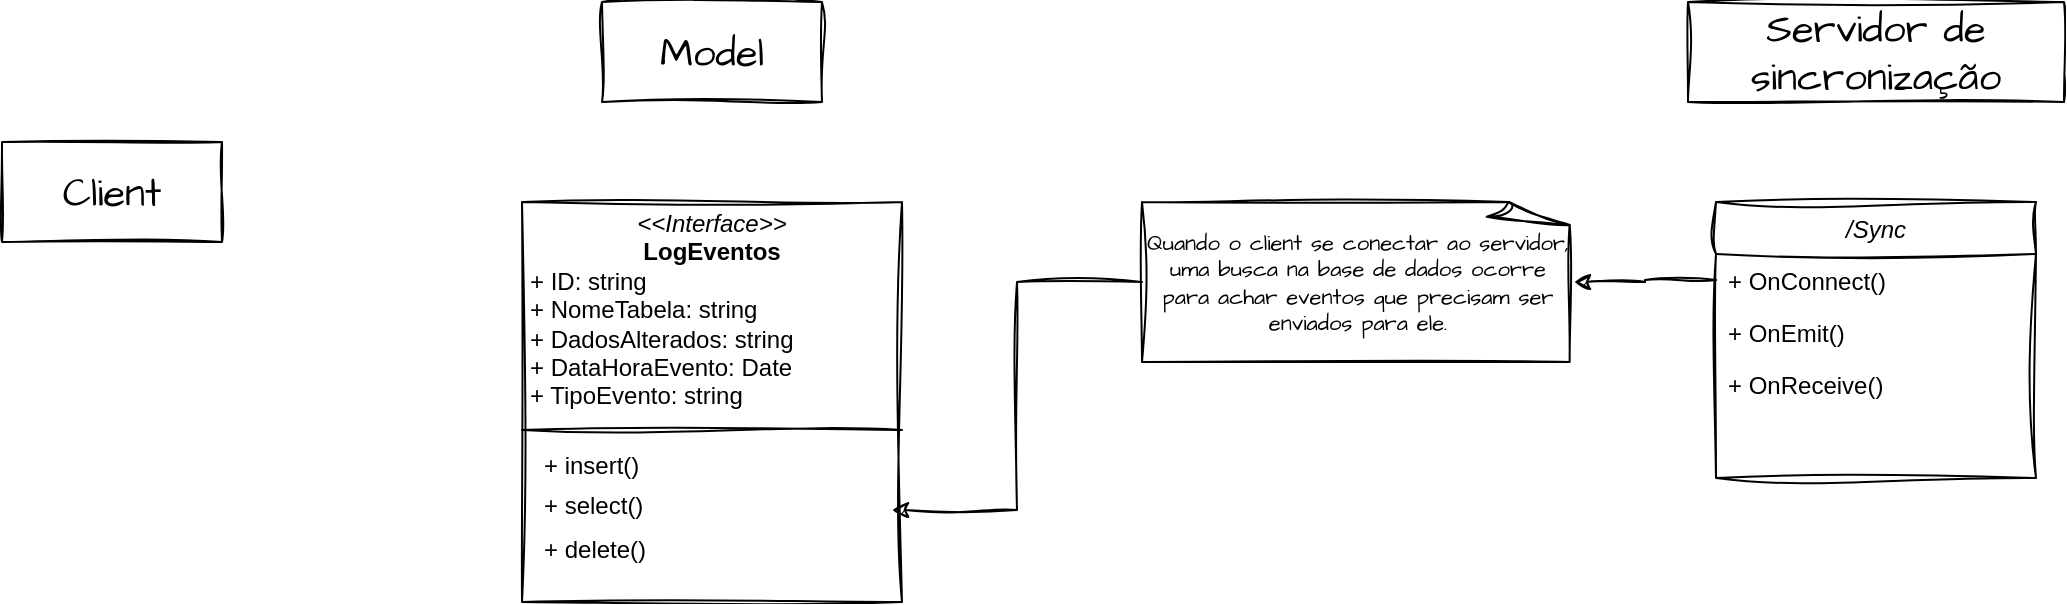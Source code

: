 <mxfile version="22.1.0" type="github">
  <diagram id="C5RBs43oDa-KdzZeNtuy" name="Page-1">
    <mxGraphModel dx="2637" dy="518" grid="1" gridSize="10" guides="1" tooltips="1" connect="1" arrows="1" fold="1" page="1" pageScale="1" pageWidth="827" pageHeight="1169" math="0" shadow="0">
      <root>
        <mxCell id="WIyWlLk6GJQsqaUBKTNV-0" />
        <mxCell id="WIyWlLk6GJQsqaUBKTNV-1" parent="WIyWlLk6GJQsqaUBKTNV-0" />
        <mxCell id="Hi__8zFEiCCDAj8Q8Fkw-0" value="Client" style="html=1;whiteSpace=wrap;sketch=1;hachureGap=4;jiggle=2;curveFitting=1;fontFamily=Architects Daughter;fontSource=https%3A%2F%2Ffonts.googleapis.com%2Fcss%3Ffamily%3DArchitects%2BDaughter;fontSize=20;" parent="WIyWlLk6GJQsqaUBKTNV-1" vertex="1">
          <mxGeometry x="-1350" y="210" width="110" height="50" as="geometry" />
        </mxCell>
        <mxCell id="Hi__8zFEiCCDAj8Q8Fkw-1" value="Model" style="html=1;whiteSpace=wrap;sketch=1;hachureGap=4;jiggle=2;curveFitting=1;fontFamily=Architects Daughter;fontSource=https%3A%2F%2Ffonts.googleapis.com%2Fcss%3Ffamily%3DArchitects%2BDaughter;fontSize=20;" parent="WIyWlLk6GJQsqaUBKTNV-1" vertex="1">
          <mxGeometry x="-1050" y="140" width="110" height="50" as="geometry" />
        </mxCell>
        <mxCell id="Hi__8zFEiCCDAj8Q8Fkw-2" value="Servidor de sincronização" style="html=1;whiteSpace=wrap;sketch=1;hachureGap=4;jiggle=2;curveFitting=1;fontFamily=Architects Daughter;fontSource=https%3A%2F%2Ffonts.googleapis.com%2Fcss%3Ffamily%3DArchitects%2BDaughter;fontSize=20;" parent="WIyWlLk6GJQsqaUBKTNV-1" vertex="1">
          <mxGeometry x="-507" y="140" width="188" height="50" as="geometry" />
        </mxCell>
        <mxCell id="Hi__8zFEiCCDAj8Q8Fkw-3" value="/Sync" style="swimlane;fontStyle=2;align=center;verticalAlign=top;childLayout=stackLayout;horizontal=1;startSize=26;horizontalStack=0;resizeParent=1;resizeLast=0;collapsible=1;marginBottom=0;rounded=0;shadow=0;strokeWidth=1;sketch=1;curveFitting=1;jiggle=2;" parent="WIyWlLk6GJQsqaUBKTNV-1" vertex="1">
          <mxGeometry x="-493" y="240" width="160" height="138" as="geometry">
            <mxRectangle x="230" y="140" width="160" height="26" as="alternateBounds" />
          </mxGeometry>
        </mxCell>
        <mxCell id="Hi__8zFEiCCDAj8Q8Fkw-8" value="+ OnConnect()" style="text;align=left;verticalAlign=top;spacingLeft=4;spacingRight=4;overflow=hidden;rotatable=0;points=[[0,0.5],[1,0.5]];portConstraint=eastwest;sketch=1;curveFitting=1;jiggle=2;" parent="Hi__8zFEiCCDAj8Q8Fkw-3" vertex="1">
          <mxGeometry y="26" width="160" height="26" as="geometry" />
        </mxCell>
        <mxCell id="Hi__8zFEiCCDAj8Q8Fkw-10" value="+ OnEmit()" style="text;align=left;verticalAlign=top;spacingLeft=4;spacingRight=4;overflow=hidden;rotatable=0;points=[[0,0.5],[1,0.5]];portConstraint=eastwest;sketch=1;curveFitting=1;jiggle=2;" parent="Hi__8zFEiCCDAj8Q8Fkw-3" vertex="1">
          <mxGeometry y="52" width="160" height="26" as="geometry" />
        </mxCell>
        <mxCell id="jRsQkOjOdsNTi6uR8f5m-14" value="+ OnReceive()" style="text;align=left;verticalAlign=top;spacingLeft=4;spacingRight=4;overflow=hidden;rotatable=0;points=[[0,0.5],[1,0.5]];portConstraint=eastwest;sketch=1;curveFitting=1;jiggle=2;" vertex="1" parent="Hi__8zFEiCCDAj8Q8Fkw-3">
          <mxGeometry y="78" width="160" height="26" as="geometry" />
        </mxCell>
        <mxCell id="jRsQkOjOdsNTi6uR8f5m-15" value="Quando o client se conectar ao servidor, uma busca na base de dados ocorre para achar eventos que precisam ser enviados para ele." style="whiteSpace=wrap;html=1;shape=mxgraph.basic.document;sketch=1;hachureGap=4;jiggle=2;curveFitting=1;fontFamily=Architects Daughter;fontSource=https%3A%2F%2Ffonts.googleapis.com%2Fcss%3Ffamily%3DArchitects%2BDaughter;fontSize=11;" vertex="1" parent="WIyWlLk6GJQsqaUBKTNV-1">
          <mxGeometry x="-780" y="240" width="216" height="80" as="geometry" />
        </mxCell>
        <mxCell id="jRsQkOjOdsNTi6uR8f5m-16" style="edgeStyle=orthogonalEdgeStyle;rounded=0;sketch=1;hachureGap=4;jiggle=2;curveFitting=1;orthogonalLoop=1;jettySize=auto;html=1;exitX=0;exitY=0.5;exitDx=0;exitDy=0;fontFamily=Architects Daughter;fontSource=https%3A%2F%2Ffonts.googleapis.com%2Fcss%3Ffamily%3DArchitects%2BDaughter;fontSize=16;" edge="1" parent="WIyWlLk6GJQsqaUBKTNV-1" source="Hi__8zFEiCCDAj8Q8Fkw-8" target="jRsQkOjOdsNTi6uR8f5m-15">
          <mxGeometry relative="1" as="geometry" />
        </mxCell>
        <mxCell id="jRsQkOjOdsNTi6uR8f5m-18" value="&lt;p style=&quot;margin:0px;margin-top:4px;text-align:center;&quot;&gt;&lt;i&gt;&amp;lt;&amp;lt;Interface&amp;gt;&amp;gt;&lt;/i&gt;&lt;br&gt;&lt;/p&gt;&lt;div style=&quot;text-align: center;&quot;&gt;&lt;b&gt;LogEventos&lt;/b&gt;&lt;/div&gt;&lt;p style=&quot;margin:0px;margin-left:4px;&quot;&gt;+ ID: string&lt;/p&gt;&lt;p style=&quot;margin:0px;margin-left:4px;&quot;&gt;+ NomeTabela: string&lt;/p&gt;&lt;p style=&quot;margin:0px;margin-left:4px;&quot;&gt;+ DadosAlterados: string&lt;/p&gt;&lt;p style=&quot;margin:0px;margin-left:4px;&quot;&gt;+ DataHoraEvento: Date&lt;/p&gt;&lt;p style=&quot;margin:0px;margin-left:4px;&quot;&gt;+ TipoEvento: string&lt;/p&gt;&lt;p style=&quot;margin:0px;margin-left:4px;&quot;&gt;&lt;br&gt;&lt;/p&gt;" style="verticalAlign=top;align=left;overflow=fill;fontSize=12;fontFamily=Helvetica;html=1;whiteSpace=wrap;sketch=1;hachureGap=4;jiggle=2;curveFitting=1;fontSource=https%3A%2F%2Ffonts.googleapis.com%2Fcss%3Ffamily%3DArchitects%2BDaughter;" vertex="1" parent="WIyWlLk6GJQsqaUBKTNV-1">
          <mxGeometry x="-1090" y="240" width="190" height="200" as="geometry" />
        </mxCell>
        <mxCell id="jRsQkOjOdsNTi6uR8f5m-23" style="edgeStyle=orthogonalEdgeStyle;rounded=0;sketch=1;hachureGap=4;jiggle=2;curveFitting=1;orthogonalLoop=1;jettySize=auto;html=1;fontFamily=Architects Daughter;fontSource=https%3A%2F%2Ffonts.googleapis.com%2Fcss%3Ffamily%3DArchitects%2BDaughter;fontSize=16;exitX=0;exitY=0.5;exitDx=0;exitDy=0;exitPerimeter=0;" edge="1" parent="WIyWlLk6GJQsqaUBKTNV-1" source="jRsQkOjOdsNTi6uR8f5m-15" target="jRsQkOjOdsNTi6uR8f5m-27">
          <mxGeometry relative="1" as="geometry">
            <mxPoint x="-850" y="360" as="targetPoint" />
          </mxGeometry>
        </mxCell>
        <mxCell id="jRsQkOjOdsNTi6uR8f5m-25" value="" style="line;strokeWidth=1;fillColor=none;align=left;verticalAlign=middle;spacingTop=-1;spacingLeft=3;spacingRight=3;rotatable=0;labelPosition=right;points=[];portConstraint=eastwest;strokeColor=inherit;sketch=1;hachureGap=4;jiggle=2;curveFitting=1;fontFamily=Architects Daughter;fontSource=https%3A%2F%2Ffonts.googleapis.com%2Fcss%3Ffamily%3DArchitects%2BDaughter;fontSize=20;" vertex="1" parent="WIyWlLk6GJQsqaUBKTNV-1">
          <mxGeometry x="-1090" y="350" width="190" height="8" as="geometry" />
        </mxCell>
        <mxCell id="jRsQkOjOdsNTi6uR8f5m-26" value="+ insert()" style="text;align=left;verticalAlign=top;spacingLeft=4;spacingRight=4;overflow=hidden;rotatable=0;points=[[0,0.5],[1,0.5]];portConstraint=eastwest;sketch=1;curveFitting=1;jiggle=2;" vertex="1" parent="WIyWlLk6GJQsqaUBKTNV-1">
          <mxGeometry x="-1085" y="358" width="180" height="32" as="geometry" />
        </mxCell>
        <mxCell id="jRsQkOjOdsNTi6uR8f5m-27" value="+ select()" style="text;align=left;verticalAlign=top;spacingLeft=4;spacingRight=4;overflow=hidden;rotatable=0;points=[[0,0.5],[1,0.5]];portConstraint=eastwest;sketch=1;curveFitting=1;jiggle=2;" vertex="1" parent="WIyWlLk6GJQsqaUBKTNV-1">
          <mxGeometry x="-1085" y="378" width="180" height="32" as="geometry" />
        </mxCell>
        <mxCell id="jRsQkOjOdsNTi6uR8f5m-28" value="+ delete()" style="text;align=left;verticalAlign=top;spacingLeft=4;spacingRight=4;overflow=hidden;rotatable=0;points=[[0,0.5],[1,0.5]];portConstraint=eastwest;sketch=1;curveFitting=1;jiggle=2;" vertex="1" parent="WIyWlLk6GJQsqaUBKTNV-1">
          <mxGeometry x="-1085" y="400" width="180" height="32" as="geometry" />
        </mxCell>
      </root>
    </mxGraphModel>
  </diagram>
</mxfile>
